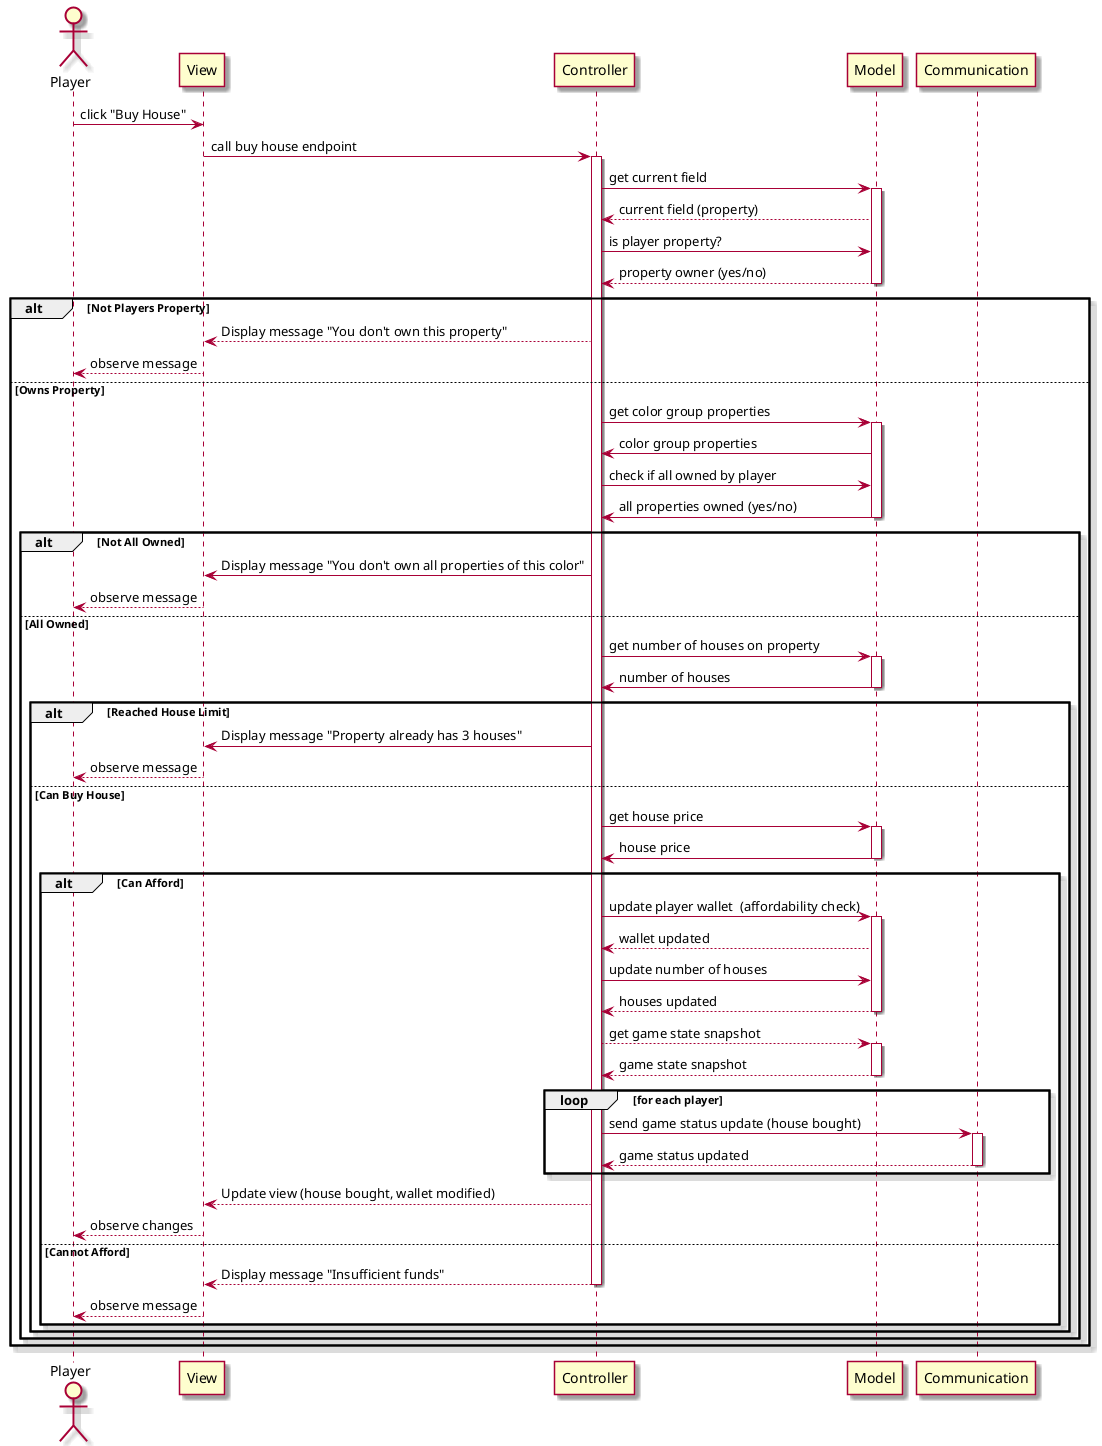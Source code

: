@startuml

skin rose

actor Player

Player -> View: click "Buy House"
View -> Controller++: call buy house endpoint
Controller -> Model++: get current field
Model --> Controller: current field (property)
Controller -> Model: is player property?
Model --> Controller--: property owner (yes/no)
alt Not Players Property
  Controller --> View: Display message "You don't own this property"
  View --> Player: observe message
else Owns Property
  Controller -> Model++: get color group properties
  Model -> Controller: color group properties
  Controller -> Model: check if all owned by player
  Model -> Controller--: all properties owned (yes/no)
  alt Not All Owned
    Controller -> View: Display message "You don't own all properties of this color"
    View --> Player: observe message
  else All Owned
    Controller -> Model++: get number of houses on property
    Model -> Controller--: number of houses
    alt Reached House Limit
      Controller -> View: Display message "Property already has 3 houses"
      View --> Player: observe message
    else Can Buy House
      Controller -> Model++: get house price
      Model -> Controller--: house price

      alt Can Afford
        Controller -> Model++: update player wallet  (affordability check)
        Model --> Controller: wallet updated
        Controller -> Model: update number of houses
        Model --> Controller--: houses updated
        Controller --> Model++: get game state snapshot
        Model --> Controller--: game state snapshot
        loop for each player
          Controller -> Communication ++: send game status update (house bought)
          Communication --> Controller--: game status updated
        end
        Controller --> View: Update view (house bought, wallet modified)
        View --> Player: observe changes
      else Cannot Afford
        Controller --> View--: Display message "Insufficient funds"
        View --> Player: observe message
      end
    end
  end
end

@enduml

